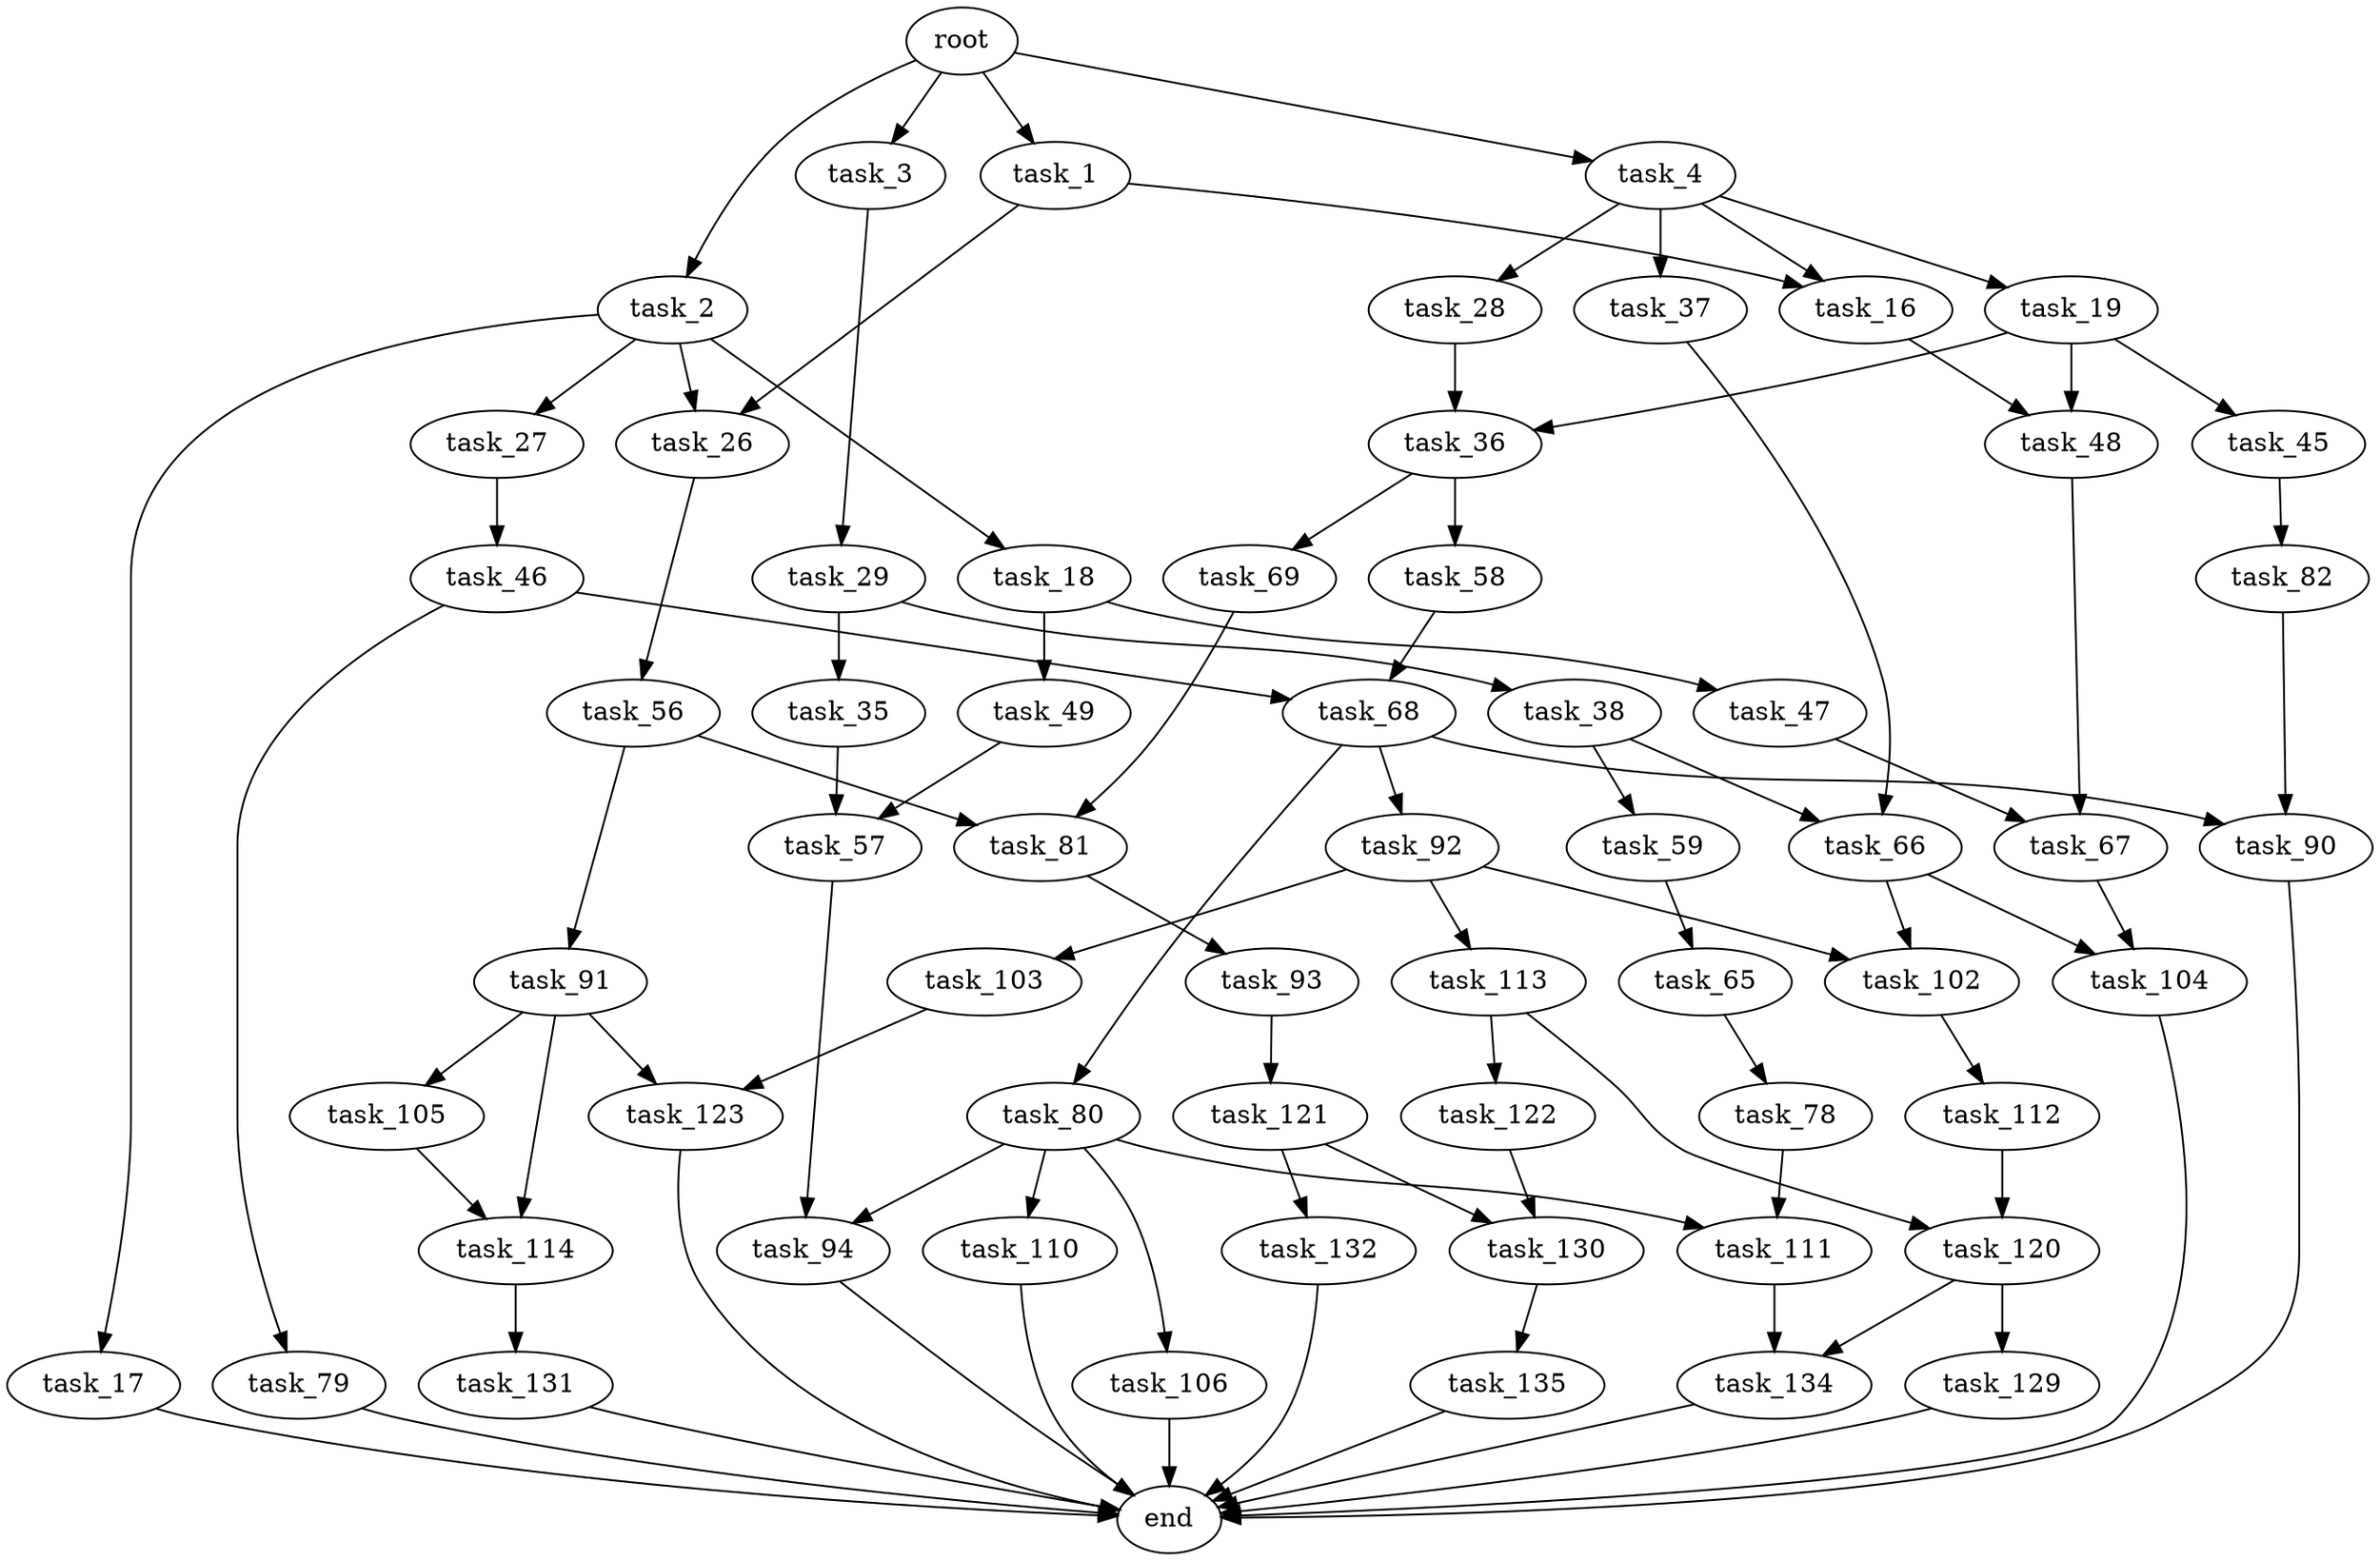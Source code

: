 digraph G {
  root [size="0.000000"];
  task_1 [size="1375342679.000000"];
  task_2 [size="117387830381.000000"];
  task_3 [size="1073741824000.000000"];
  task_4 [size="782757789696.000000"];
  task_16 [size="847746777.000000"];
  task_26 [size="8589934592.000000"];
  task_17 [size="1138632537018.000000"];
  task_18 [size="782757789696.000000"];
  task_27 [size="35278762647.000000"];
  task_29 [size="14415932108.000000"];
  task_19 [size="231928233984.000000"];
  task_28 [size="337646449918.000000"];
  task_37 [size="45316383233.000000"];
  task_48 [size="6561640246.000000"];
  end [size="0.000000"];
  task_47 [size="1073741824000.000000"];
  task_49 [size="33280713144.000000"];
  task_36 [size="1031036788333.000000"];
  task_45 [size="525746375692.000000"];
  task_56 [size="87470531926.000000"];
  task_46 [size="549755813888.000000"];
  task_35 [size="47702282803.000000"];
  task_38 [size="1564277722.000000"];
  task_57 [size="782757789696.000000"];
  task_58 [size="41413303730.000000"];
  task_69 [size="6943601631.000000"];
  task_66 [size="782757789696.000000"];
  task_59 [size="68719476736.000000"];
  task_82 [size="95724286192.000000"];
  task_68 [size="231928233984.000000"];
  task_79 [size="767341334136.000000"];
  task_67 [size="27670133804.000000"];
  task_81 [size="28429999462.000000"];
  task_91 [size="1073741824000.000000"];
  task_94 [size="48564264237.000000"];
  task_65 [size="30276025944.000000"];
  task_78 [size="8589934592.000000"];
  task_102 [size="1686333025.000000"];
  task_104 [size="653967596932.000000"];
  task_80 [size="34354962100.000000"];
  task_90 [size="22072828630.000000"];
  task_92 [size="231928233984.000000"];
  task_111 [size="380711029456.000000"];
  task_106 [size="575457338833.000000"];
  task_110 [size="782757789696.000000"];
  task_93 [size="28991029248.000000"];
  task_105 [size="231928233984.000000"];
  task_114 [size="619097045796.000000"];
  task_123 [size="24027630653.000000"];
  task_103 [size="251194507976.000000"];
  task_113 [size="98423160216.000000"];
  task_121 [size="782757789696.000000"];
  task_112 [size="22012592625.000000"];
  task_134 [size="198268069555.000000"];
  task_120 [size="6189554078.000000"];
  task_122 [size="16100815063.000000"];
  task_131 [size="9418212732.000000"];
  task_129 [size="1073741824000.000000"];
  task_130 [size="2030571338.000000"];
  task_132 [size="11844985110.000000"];
  task_135 [size="8302830482.000000"];

  root -> task_1 [size="1.000000"];
  root -> task_2 [size="1.000000"];
  root -> task_3 [size="1.000000"];
  root -> task_4 [size="1.000000"];
  task_1 -> task_16 [size="33554432.000000"];
  task_1 -> task_26 [size="33554432.000000"];
  task_2 -> task_17 [size="301989888.000000"];
  task_2 -> task_18 [size="301989888.000000"];
  task_2 -> task_26 [size="301989888.000000"];
  task_2 -> task_27 [size="301989888.000000"];
  task_3 -> task_29 [size="838860800.000000"];
  task_4 -> task_16 [size="679477248.000000"];
  task_4 -> task_19 [size="679477248.000000"];
  task_4 -> task_28 [size="679477248.000000"];
  task_4 -> task_37 [size="679477248.000000"];
  task_16 -> task_48 [size="33554432.000000"];
  task_26 -> task_56 [size="33554432.000000"];
  task_17 -> end [size="1.000000"];
  task_18 -> task_47 [size="679477248.000000"];
  task_18 -> task_49 [size="679477248.000000"];
  task_27 -> task_46 [size="838860800.000000"];
  task_29 -> task_35 [size="536870912.000000"];
  task_29 -> task_38 [size="536870912.000000"];
  task_19 -> task_36 [size="301989888.000000"];
  task_19 -> task_45 [size="301989888.000000"];
  task_19 -> task_48 [size="301989888.000000"];
  task_28 -> task_36 [size="411041792.000000"];
  task_37 -> task_66 [size="75497472.000000"];
  task_48 -> task_67 [size="301989888.000000"];
  task_47 -> task_67 [size="838860800.000000"];
  task_49 -> task_57 [size="75497472.000000"];
  task_36 -> task_58 [size="838860800.000000"];
  task_36 -> task_69 [size="838860800.000000"];
  task_45 -> task_82 [size="838860800.000000"];
  task_56 -> task_81 [size="301989888.000000"];
  task_56 -> task_91 [size="301989888.000000"];
  task_46 -> task_68 [size="536870912.000000"];
  task_46 -> task_79 [size="536870912.000000"];
  task_35 -> task_57 [size="838860800.000000"];
  task_38 -> task_59 [size="33554432.000000"];
  task_38 -> task_66 [size="33554432.000000"];
  task_57 -> task_94 [size="679477248.000000"];
  task_58 -> task_68 [size="679477248.000000"];
  task_69 -> task_81 [size="134217728.000000"];
  task_66 -> task_102 [size="679477248.000000"];
  task_66 -> task_104 [size="679477248.000000"];
  task_59 -> task_65 [size="134217728.000000"];
  task_82 -> task_90 [size="75497472.000000"];
  task_68 -> task_80 [size="301989888.000000"];
  task_68 -> task_90 [size="301989888.000000"];
  task_68 -> task_92 [size="301989888.000000"];
  task_79 -> end [size="1.000000"];
  task_67 -> task_104 [size="33554432.000000"];
  task_81 -> task_93 [size="838860800.000000"];
  task_91 -> task_105 [size="838860800.000000"];
  task_91 -> task_114 [size="838860800.000000"];
  task_91 -> task_123 [size="838860800.000000"];
  task_94 -> end [size="1.000000"];
  task_65 -> task_78 [size="134217728.000000"];
  task_78 -> task_111 [size="33554432.000000"];
  task_102 -> task_112 [size="33554432.000000"];
  task_104 -> end [size="1.000000"];
  task_80 -> task_94 [size="536870912.000000"];
  task_80 -> task_106 [size="536870912.000000"];
  task_80 -> task_110 [size="536870912.000000"];
  task_80 -> task_111 [size="536870912.000000"];
  task_90 -> end [size="1.000000"];
  task_92 -> task_102 [size="301989888.000000"];
  task_92 -> task_103 [size="301989888.000000"];
  task_92 -> task_113 [size="301989888.000000"];
  task_111 -> task_134 [size="679477248.000000"];
  task_106 -> end [size="1.000000"];
  task_110 -> end [size="1.000000"];
  task_93 -> task_121 [size="75497472.000000"];
  task_105 -> task_114 [size="301989888.000000"];
  task_114 -> task_131 [size="679477248.000000"];
  task_123 -> end [size="1.000000"];
  task_103 -> task_123 [size="411041792.000000"];
  task_113 -> task_120 [size="134217728.000000"];
  task_113 -> task_122 [size="134217728.000000"];
  task_121 -> task_130 [size="679477248.000000"];
  task_121 -> task_132 [size="679477248.000000"];
  task_112 -> task_120 [size="411041792.000000"];
  task_134 -> end [size="1.000000"];
  task_120 -> task_129 [size="134217728.000000"];
  task_120 -> task_134 [size="134217728.000000"];
  task_122 -> task_130 [size="33554432.000000"];
  task_131 -> end [size="1.000000"];
  task_129 -> end [size="1.000000"];
  task_130 -> task_135 [size="33554432.000000"];
  task_132 -> end [size="1.000000"];
  task_135 -> end [size="1.000000"];
}
